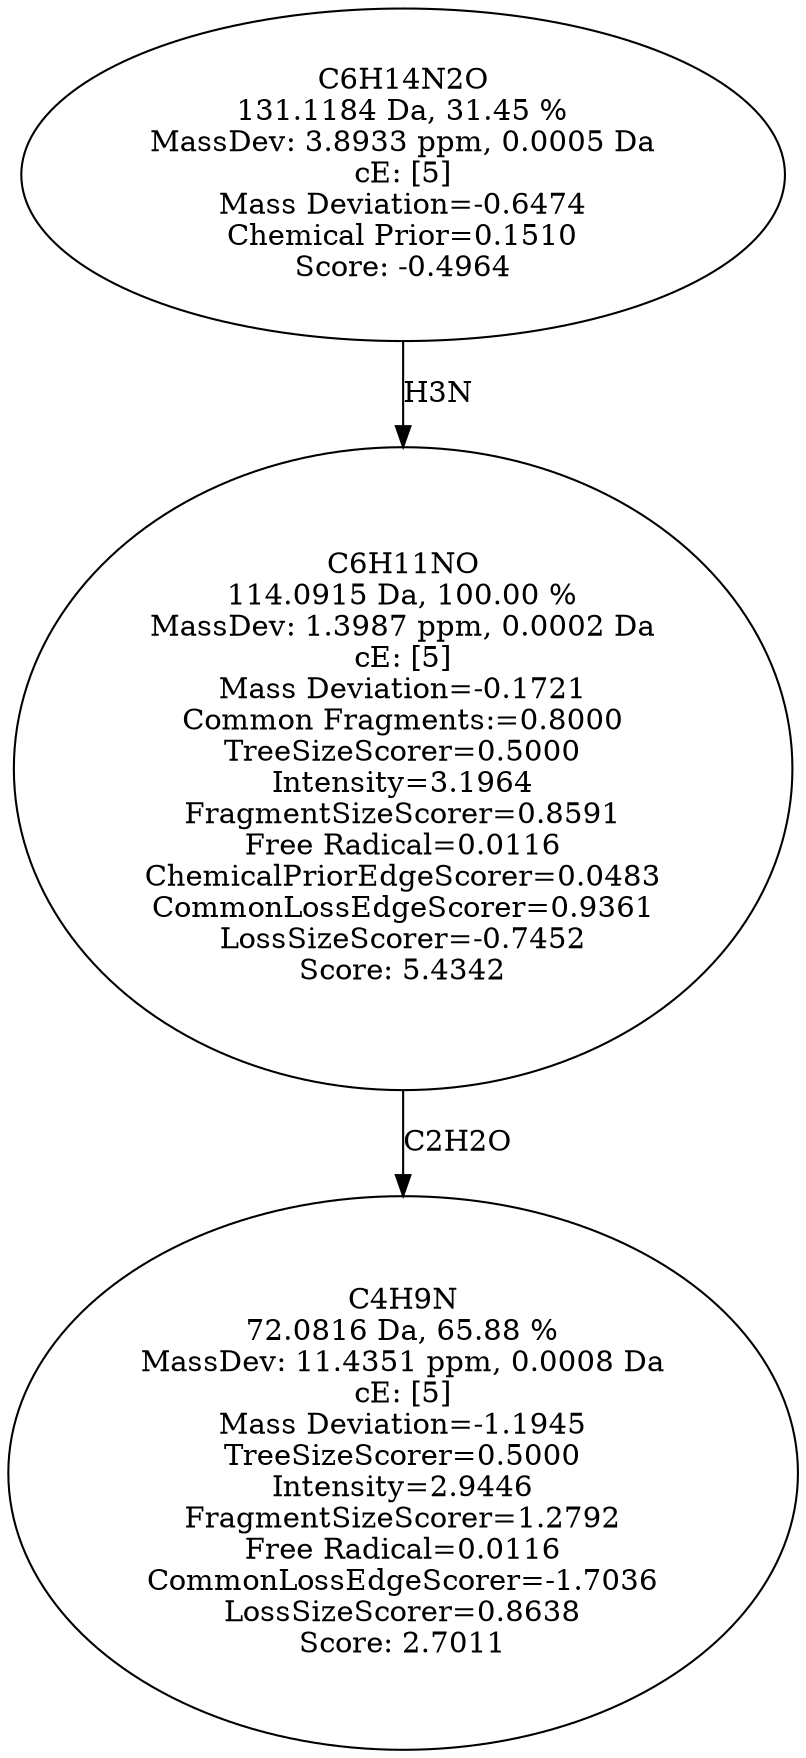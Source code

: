 strict digraph {
v1 [label="C4H9N\n72.0816 Da, 65.88 %\nMassDev: 11.4351 ppm, 0.0008 Da\ncE: [5]\nMass Deviation=-1.1945\nTreeSizeScorer=0.5000\nIntensity=2.9446\nFragmentSizeScorer=1.2792\nFree Radical=0.0116\nCommonLossEdgeScorer=-1.7036\nLossSizeScorer=0.8638\nScore: 2.7011"];
v2 [label="C6H11NO\n114.0915 Da, 100.00 %\nMassDev: 1.3987 ppm, 0.0002 Da\ncE: [5]\nMass Deviation=-0.1721\nCommon Fragments:=0.8000\nTreeSizeScorer=0.5000\nIntensity=3.1964\nFragmentSizeScorer=0.8591\nFree Radical=0.0116\nChemicalPriorEdgeScorer=0.0483\nCommonLossEdgeScorer=0.9361\nLossSizeScorer=-0.7452\nScore: 5.4342"];
v3 [label="C6H14N2O\n131.1184 Da, 31.45 %\nMassDev: 3.8933 ppm, 0.0005 Da\ncE: [5]\nMass Deviation=-0.6474\nChemical Prior=0.1510\nScore: -0.4964"];
v2 -> v1 [label="C2H2O"];
v3 -> v2 [label="H3N"];
}